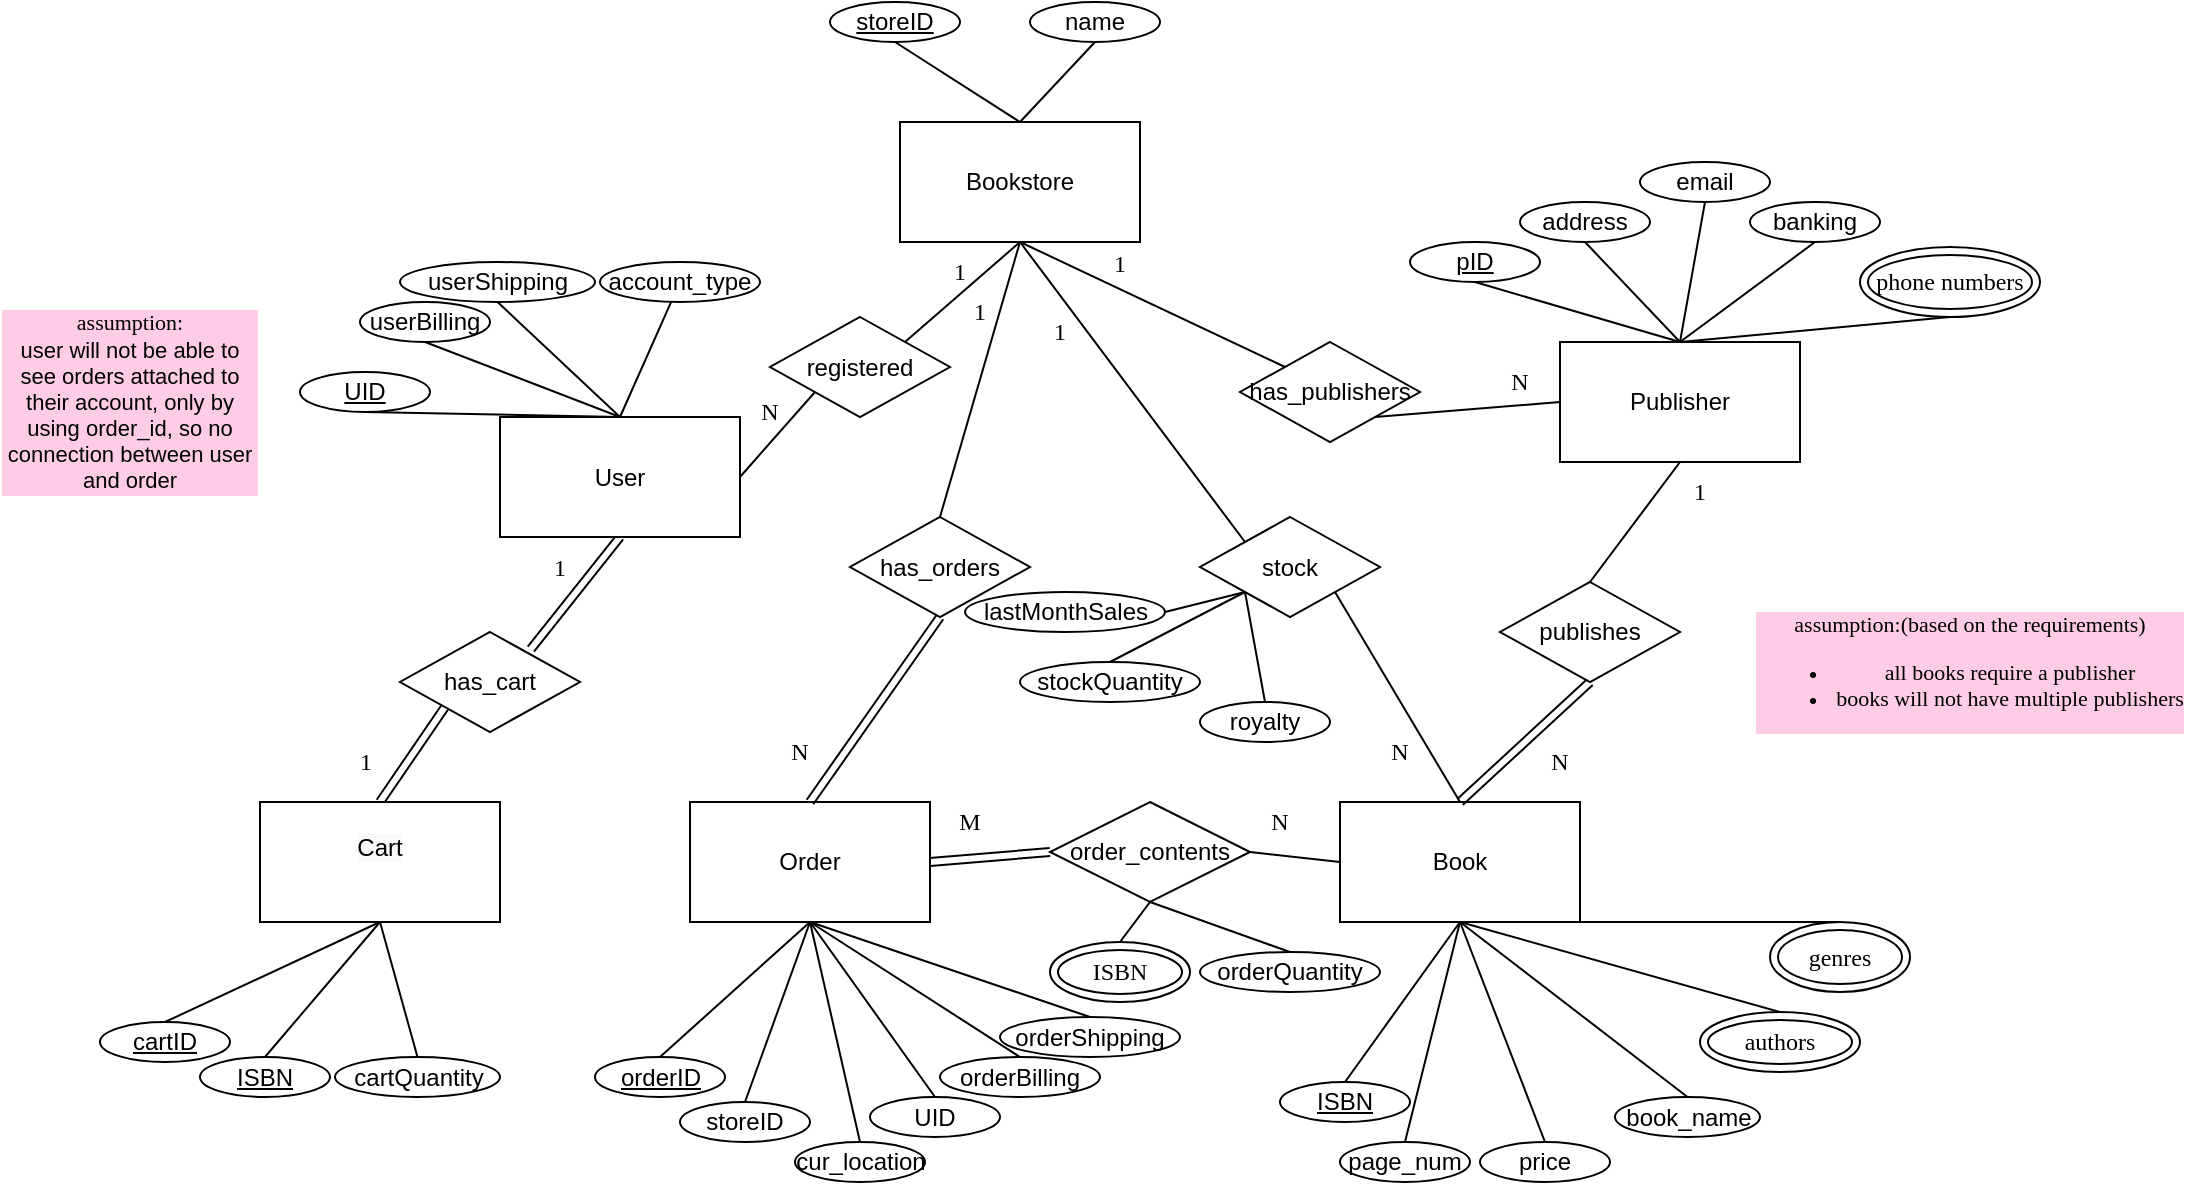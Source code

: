 <mxfile version="20.3.0" type="device" pages="2"><diagram id="mF5VQ_L3o-kkThtTh3vN" name="ER-DIAGRAM"><mxGraphModel dx="1967" dy="1870" grid="1" gridSize="10" guides="1" tooltips="1" connect="1" arrows="1" fold="1" page="1" pageScale="1" pageWidth="850" pageHeight="1100" math="0" shadow="0"><root><mxCell id="0"/><mxCell id="1" parent="0"/><mxCell id="2-6d93z13TaBB59QtYkf-12" style="edgeStyle=none;rounded=0;orthogonalLoop=1;jettySize=auto;html=1;exitX=0.5;exitY=1;exitDx=0;exitDy=0;entryX=0.727;entryY=0.171;entryDx=0;entryDy=0;endArrow=none;endFill=0;shape=link;entryPerimeter=0;" parent="1" source="AnREqKpl0gNLkNZUyIBx-1" target="2-6d93z13TaBB59QtYkf-10" edge="1"><mxGeometry relative="1" as="geometry"/></mxCell><mxCell id="AnREqKpl0gNLkNZUyIBx-1" value="User" style="rounded=0;whiteSpace=wrap;html=1;" parent="1" vertex="1"><mxGeometry x="160" y="187.5" width="120" height="60" as="geometry"/></mxCell><mxCell id="2-6d93z13TaBB59QtYkf-7" style="edgeStyle=none;rounded=0;orthogonalLoop=1;jettySize=auto;html=1;exitX=0.5;exitY=1;exitDx=0;exitDy=0;entryX=1;entryY=0;entryDx=0;entryDy=0;endArrow=none;endFill=0;" parent="1" source="AnREqKpl0gNLkNZUyIBx-3" target="1Za5ULf2w8S3InFaIw8b-3" edge="1"><mxGeometry relative="1" as="geometry"/></mxCell><mxCell id="2-6d93z13TaBB59QtYkf-18" style="edgeStyle=none;rounded=0;orthogonalLoop=1;jettySize=auto;html=1;exitX=0.5;exitY=1;exitDx=0;exitDy=0;entryX=0;entryY=0;entryDx=0;entryDy=0;endArrow=none;endFill=0;" parent="1" source="AnREqKpl0gNLkNZUyIBx-3" target="2-6d93z13TaBB59QtYkf-17" edge="1"><mxGeometry relative="1" as="geometry"/></mxCell><mxCell id="ZucuZae5C0fyT5KfUb-C-3" style="edgeStyle=none;shape=connector;rounded=0;orthogonalLoop=1;jettySize=auto;html=1;exitX=0.5;exitY=0;exitDx=0;exitDy=0;entryX=0.5;entryY=1;entryDx=0;entryDy=0;labelBackgroundColor=default;strokeColor=default;fontFamily=Times New Roman;fontSize=12;fontColor=default;endArrow=none;endFill=0;elbow=vertical;" parent="1" source="AnREqKpl0gNLkNZUyIBx-3" target="ZucuZae5C0fyT5KfUb-C-1" edge="1"><mxGeometry relative="1" as="geometry"/></mxCell><mxCell id="ZucuZae5C0fyT5KfUb-C-4" style="edgeStyle=none;shape=connector;rounded=0;orthogonalLoop=1;jettySize=auto;html=1;exitX=0.5;exitY=0;exitDx=0;exitDy=0;entryX=0.5;entryY=1;entryDx=0;entryDy=0;labelBackgroundColor=default;strokeColor=default;fontFamily=Times New Roman;fontSize=12;fontColor=default;endArrow=none;endFill=0;elbow=vertical;" parent="1" source="AnREqKpl0gNLkNZUyIBx-3" target="ZucuZae5C0fyT5KfUb-C-2" edge="1"><mxGeometry relative="1" as="geometry"/></mxCell><mxCell id="AnREqKpl0gNLkNZUyIBx-3" value="Bookstore" style="rounded=0;whiteSpace=wrap;html=1;" parent="1" vertex="1"><mxGeometry x="360" y="40" width="120" height="60" as="geometry"/></mxCell><mxCell id="2-6d93z13TaBB59QtYkf-29" style="edgeStyle=none;rounded=0;orthogonalLoop=1;jettySize=auto;html=1;exitX=1;exitY=0.5;exitDx=0;exitDy=0;entryX=0;entryY=0.5;entryDx=0;entryDy=0;endArrow=none;endFill=0;shape=link;" parent="1" source="1Za5ULf2w8S3InFaIw8b-1" target="2-6d93z13TaBB59QtYkf-24" edge="1"><mxGeometry relative="1" as="geometry"/></mxCell><mxCell id="4qEMpNOH7hXa04-OWwUe-7" style="edgeStyle=none;rounded=0;orthogonalLoop=1;jettySize=auto;html=1;exitX=0.5;exitY=1;exitDx=0;exitDy=0;entryX=0.5;entryY=0;entryDx=0;entryDy=0;endArrow=none;endFill=0;" parent="1" source="1Za5ULf2w8S3InFaIw8b-1" target="4qEMpNOH7hXa04-OWwUe-6" edge="1"><mxGeometry relative="1" as="geometry"/></mxCell><mxCell id="ltt20Urc_m4gl2Ml44KS-2" style="edgeStyle=none;shape=connector;rounded=0;orthogonalLoop=1;jettySize=auto;html=1;exitX=0.5;exitY=1;exitDx=0;exitDy=0;entryX=0.5;entryY=0;entryDx=0;entryDy=0;labelBackgroundColor=default;strokeColor=default;fontFamily=Times New Roman;fontSize=12;fontColor=default;endArrow=none;endFill=0;elbow=vertical;" parent="1" source="2-6d93z13TaBB59QtYkf-24" target="ltt20Urc_m4gl2Ml44KS-1" edge="1"><mxGeometry relative="1" as="geometry"/></mxCell><mxCell id="1Za5ULf2w8S3InFaIw8b-1" value="Order" style="rounded=0;whiteSpace=wrap;html=1;" parent="1" vertex="1"><mxGeometry x="255" y="380" width="120" height="60" as="geometry"/></mxCell><mxCell id="fDFvOH8G8J9-9hR-VoA4-1" style="edgeStyle=none;shape=connector;rounded=0;orthogonalLoop=1;jettySize=auto;html=1;exitX=0.5;exitY=1;exitDx=0;exitDy=0;entryX=0.5;entryY=0;entryDx=0;entryDy=0;labelBackgroundColor=default;strokeColor=default;fontFamily=Times New Roman;fontSize=12;fontColor=default;endArrow=none;endFill=0;elbow=vertical;" parent="1" source="1Za5ULf2w8S3InFaIw8b-2" target="cxsNA6OQndTaqepHjb1S-1" edge="1"><mxGeometry relative="1" as="geometry"/></mxCell><mxCell id="dD9npVbayEDceApeGLAa-2" style="edgeStyle=none;shape=connector;rounded=0;orthogonalLoop=1;jettySize=auto;html=1;exitX=0.5;exitY=0;exitDx=0;exitDy=0;entryX=0.5;entryY=1;entryDx=0;entryDy=0;labelBackgroundColor=default;strokeColor=default;fontFamily=Times New Roman;fontSize=12;fontColor=default;endArrow=none;endFill=0;elbow=vertical;" parent="1" source="1Za5ULf2w8S3InFaIw8b-2" target="dD9npVbayEDceApeGLAa-1" edge="1"><mxGeometry relative="1" as="geometry"/></mxCell><mxCell id="5G7p1Myc4dpE1CJ-r6FT-2" style="edgeStyle=none;shape=connector;rounded=0;orthogonalLoop=1;jettySize=auto;html=1;exitX=0.5;exitY=0;exitDx=0;exitDy=0;entryX=0.5;entryY=1;entryDx=0;entryDy=0;labelBackgroundColor=default;strokeColor=default;fontFamily=Times New Roman;fontSize=12;fontColor=default;endArrow=none;endFill=0;elbow=vertical;" parent="1" source="1Za5ULf2w8S3InFaIw8b-2" target="ILAu-c3W74bdECr8KVe7-4" edge="1"><mxGeometry relative="1" as="geometry"/></mxCell><mxCell id="5G7p1Myc4dpE1CJ-r6FT-3" style="edgeStyle=none;shape=connector;rounded=0;orthogonalLoop=1;jettySize=auto;html=1;exitX=0.5;exitY=0;exitDx=0;exitDy=0;entryX=0.5;entryY=1;entryDx=0;entryDy=0;labelBackgroundColor=default;strokeColor=default;fontFamily=Times New Roman;fontSize=12;fontColor=default;endArrow=none;endFill=0;elbow=vertical;" parent="1" source="1Za5ULf2w8S3InFaIw8b-2" target="ILAu-c3W74bdECr8KVe7-2" edge="1"><mxGeometry relative="1" as="geometry"/></mxCell><mxCell id="5G7p1Myc4dpE1CJ-r6FT-4" style="edgeStyle=none;shape=connector;rounded=0;orthogonalLoop=1;jettySize=auto;html=1;exitX=0.5;exitY=0;exitDx=0;exitDy=0;entryX=0.5;entryY=1;entryDx=0;entryDy=0;labelBackgroundColor=default;strokeColor=default;fontFamily=Times New Roman;fontSize=12;fontColor=default;endArrow=none;endFill=0;elbow=vertical;" parent="1" source="1Za5ULf2w8S3InFaIw8b-2" target="ILAu-c3W74bdECr8KVe7-3" edge="1"><mxGeometry relative="1" as="geometry"/></mxCell><mxCell id="5G7p1Myc4dpE1CJ-r6FT-5" style="edgeStyle=none;shape=connector;rounded=0;orthogonalLoop=1;jettySize=auto;html=1;exitX=0.5;exitY=0;exitDx=0;exitDy=0;entryX=0.5;entryY=1;entryDx=0;entryDy=0;labelBackgroundColor=default;strokeColor=default;fontFamily=Times New Roman;fontSize=12;fontColor=default;endArrow=none;endFill=0;elbow=vertical;" parent="1" source="1Za5ULf2w8S3InFaIw8b-2" target="ILAu-c3W74bdECr8KVe7-1" edge="1"><mxGeometry relative="1" as="geometry"/></mxCell><mxCell id="1Za5ULf2w8S3InFaIw8b-2" value="Publisher" style="rounded=0;whiteSpace=wrap;html=1;" parent="1" vertex="1"><mxGeometry x="690" y="150" width="120" height="60" as="geometry"/></mxCell><mxCell id="2-6d93z13TaBB59QtYkf-8" style="edgeStyle=none;rounded=0;orthogonalLoop=1;jettySize=auto;html=1;exitX=0;exitY=1;exitDx=0;exitDy=0;entryX=1;entryY=0.5;entryDx=0;entryDy=0;endArrow=none;endFill=0;" parent="1" source="1Za5ULf2w8S3InFaIw8b-3" target="AnREqKpl0gNLkNZUyIBx-1" edge="1"><mxGeometry relative="1" as="geometry"/></mxCell><mxCell id="1Za5ULf2w8S3InFaIw8b-3" value="registered" style="rhombus;whiteSpace=wrap;html=1;" parent="1" vertex="1"><mxGeometry x="295" y="137.5" width="90" height="50" as="geometry"/></mxCell><mxCell id="2-6d93z13TaBB59QtYkf-2" style="rounded=0;orthogonalLoop=1;jettySize=auto;html=1;exitX=0.5;exitY=1;exitDx=0;exitDy=0;entryX=0.5;entryY=0;entryDx=0;entryDy=0;endArrow=none;endFill=0;shape=link;" parent="1" source="1Za5ULf2w8S3InFaIw8b-4" target="1Za5ULf2w8S3InFaIw8b-1" edge="1"><mxGeometry relative="1" as="geometry"/></mxCell><mxCell id="1Za5ULf2w8S3InFaIw8b-4" value="has_orders" style="rhombus;whiteSpace=wrap;html=1;" parent="1" vertex="1"><mxGeometry x="335" y="237.5" width="90" height="50" as="geometry"/></mxCell><mxCell id="2-6d93z13TaBB59QtYkf-4" style="edgeStyle=none;rounded=0;orthogonalLoop=1;jettySize=auto;html=1;exitX=0;exitY=0.5;exitDx=0;exitDy=0;entryX=1;entryY=0.5;entryDx=0;entryDy=0;endArrow=none;endFill=0;" parent="1" edge="1"><mxGeometry relative="1" as="geometry"><mxPoint x="200" y="70" as="targetPoint"/></mxGeometry></mxCell><mxCell id="2-6d93z13TaBB59QtYkf-1" value="" style="endArrow=none;html=1;rounded=0;entryX=0.5;entryY=1;entryDx=0;entryDy=0;exitX=0.5;exitY=0;exitDx=0;exitDy=0;" parent="1" source="1Za5ULf2w8S3InFaIw8b-4" target="AnREqKpl0gNLkNZUyIBx-3" edge="1"><mxGeometry width="50" height="50" relative="1" as="geometry"><mxPoint x="490" y="190" as="sourcePoint"/><mxPoint x="540" y="140" as="targetPoint"/></mxGeometry></mxCell><mxCell id="2-6d93z13TaBB59QtYkf-13" style="edgeStyle=none;rounded=0;orthogonalLoop=1;jettySize=auto;html=1;exitX=0;exitY=1;exitDx=0;exitDy=0;entryX=0.5;entryY=0;entryDx=0;entryDy=0;endArrow=none;endFill=0;shape=link;" parent="1" source="2-6d93z13TaBB59QtYkf-10" target="ZvDwKnpdP5Plb_zOk6yO-7" edge="1"><mxGeometry relative="1" as="geometry"><mxPoint x="100" y="365" as="targetPoint"/></mxGeometry></mxCell><mxCell id="2-6d93z13TaBB59QtYkf-10" value="has_cart" style="rhombus;whiteSpace=wrap;html=1;" parent="1" vertex="1"><mxGeometry x="110" y="295" width="90" height="50" as="geometry"/></mxCell><mxCell id="2-6d93z13TaBB59QtYkf-19" style="edgeStyle=none;rounded=0;orthogonalLoop=1;jettySize=auto;html=1;exitX=1;exitY=1;exitDx=0;exitDy=0;entryX=0;entryY=0.5;entryDx=0;entryDy=0;endArrow=none;endFill=0;" parent="1" source="2-6d93z13TaBB59QtYkf-17" target="1Za5ULf2w8S3InFaIw8b-2" edge="1"><mxGeometry relative="1" as="geometry"/></mxCell><mxCell id="2-6d93z13TaBB59QtYkf-17" value="has_publishers" style="rhombus;whiteSpace=wrap;html=1;" parent="1" vertex="1"><mxGeometry x="530" y="150" width="90" height="50" as="geometry"/></mxCell><mxCell id="4qEMpNOH7hXa04-OWwUe-5" style="edgeStyle=none;rounded=0;orthogonalLoop=1;jettySize=auto;html=1;exitX=0.5;exitY=1;exitDx=0;exitDy=0;entryX=0.5;entryY=0;entryDx=0;entryDy=0;endArrow=none;endFill=0;" parent="1" source="2-6d93z13TaBB59QtYkf-20" target="oGpS-prkdlEfYzvREBFJ-2" edge="1"><mxGeometry relative="1" as="geometry"><mxPoint x="632.5" y="480" as="targetPoint"/></mxGeometry></mxCell><mxCell id="fRkwFL4VMnkxHnPaiMb4-2" style="rounded=0;orthogonalLoop=1;jettySize=auto;html=1;exitX=0.5;exitY=1;exitDx=0;exitDy=0;entryX=0.5;entryY=0;entryDx=0;entryDy=0;labelBackgroundColor=default;strokeColor=default;fontFamily=Times New Roman;fontSize=12;fontColor=default;endArrow=none;elbow=vertical;endFill=0;" parent="1" source="2-6d93z13TaBB59QtYkf-20" target="fRkwFL4VMnkxHnPaiMb4-1" edge="1"><mxGeometry relative="1" as="geometry"/></mxCell><mxCell id="n0Dn8tRVG_AIDcWhYN0b-2" style="rounded=0;orthogonalLoop=1;jettySize=auto;html=1;exitX=0.5;exitY=1;exitDx=0;exitDy=0;entryX=0.5;entryY=0;entryDx=0;entryDy=0;endArrow=none;endFill=0;" edge="1" parent="1" source="2-6d93z13TaBB59QtYkf-20" target="n0Dn8tRVG_AIDcWhYN0b-1"><mxGeometry relative="1" as="geometry"/></mxCell><mxCell id="2-6d93z13TaBB59QtYkf-20" value="Book" style="rounded=0;whiteSpace=wrap;html=1;" parent="1" vertex="1"><mxGeometry x="580" y="380" width="120" height="60" as="geometry"/></mxCell><mxCell id="2-6d93z13TaBB59QtYkf-22" style="edgeStyle=none;rounded=0;orthogonalLoop=1;jettySize=auto;html=1;exitX=0;exitY=0;exitDx=0;exitDy=0;entryX=0.5;entryY=1;entryDx=0;entryDy=0;endArrow=none;endFill=0;" parent="1" source="2-6d93z13TaBB59QtYkf-21" target="AnREqKpl0gNLkNZUyIBx-3" edge="1"><mxGeometry relative="1" as="geometry"/></mxCell><mxCell id="2-6d93z13TaBB59QtYkf-23" style="edgeStyle=none;rounded=0;orthogonalLoop=1;jettySize=auto;html=1;exitX=1;exitY=1;exitDx=0;exitDy=0;entryX=0.5;entryY=0;entryDx=0;entryDy=0;endArrow=none;endFill=0;" parent="1" source="2-6d93z13TaBB59QtYkf-21" target="2-6d93z13TaBB59QtYkf-20" edge="1"><mxGeometry relative="1" as="geometry"/></mxCell><mxCell id="p16xP8q7909iKteVN1Cz-4" style="edgeStyle=none;rounded=0;orthogonalLoop=1;jettySize=auto;html=1;exitX=0;exitY=1;exitDx=0;exitDy=0;endArrow=none;endFill=0;entryX=0.5;entryY=0;entryDx=0;entryDy=0;" parent="1" source="2-6d93z13TaBB59QtYkf-21" target="p16xP8q7909iKteVN1Cz-5" edge="1"><mxGeometry relative="1" as="geometry"><mxPoint x="510" y="320" as="targetPoint"/></mxGeometry></mxCell><mxCell id="q-f4olMVdcQTCvRBQ0-4-2" style="edgeStyle=none;shape=connector;rounded=0;orthogonalLoop=1;jettySize=auto;html=1;exitX=0;exitY=1;exitDx=0;exitDy=0;entryX=1;entryY=0.5;entryDx=0;entryDy=0;labelBackgroundColor=default;strokeColor=default;fontFamily=Times New Roman;fontSize=12;fontColor=default;endArrow=none;endFill=0;elbow=vertical;" parent="1" source="2-6d93z13TaBB59QtYkf-21" target="q-f4olMVdcQTCvRBQ0-4-1" edge="1"><mxGeometry relative="1" as="geometry"/></mxCell><mxCell id="2-6d93z13TaBB59QtYkf-21" value="stock" style="rhombus;whiteSpace=wrap;html=1;" parent="1" vertex="1"><mxGeometry x="510" y="237.5" width="90" height="50" as="geometry"/></mxCell><mxCell id="2-6d93z13TaBB59QtYkf-30" style="edgeStyle=none;rounded=0;orthogonalLoop=1;jettySize=auto;html=1;exitX=1;exitY=0.5;exitDx=0;exitDy=0;entryX=0;entryY=0.5;entryDx=0;entryDy=0;endArrow=none;endFill=0;" parent="1" source="2-6d93z13TaBB59QtYkf-24" target="2-6d93z13TaBB59QtYkf-20" edge="1"><mxGeometry relative="1" as="geometry"/></mxCell><mxCell id="2-6d93z13TaBB59QtYkf-24" value="order_contents" style="rhombus;whiteSpace=wrap;html=1;" parent="1" vertex="1"><mxGeometry x="435" y="380" width="100" height="50" as="geometry"/></mxCell><mxCell id="p16xP8q7909iKteVN1Cz-5" value="stockQuantity" style="ellipse;whiteSpace=wrap;html=1;" parent="1" vertex="1"><mxGeometry x="420" y="310" width="90" height="20" as="geometry"/></mxCell><mxCell id="p16xP8q7909iKteVN1Cz-7" style="edgeStyle=none;rounded=0;orthogonalLoop=1;jettySize=auto;html=1;exitX=0.5;exitY=0;exitDx=0;exitDy=0;entryX=0;entryY=1;entryDx=0;entryDy=0;endArrow=none;endFill=0;" parent="1" source="p16xP8q7909iKteVN1Cz-6" target="2-6d93z13TaBB59QtYkf-21" edge="1"><mxGeometry relative="1" as="geometry"/></mxCell><mxCell id="p16xP8q7909iKteVN1Cz-6" value="royalty" style="ellipse;whiteSpace=wrap;html=1;" parent="1" vertex="1"><mxGeometry x="510" y="330" width="65" height="20" as="geometry"/></mxCell><mxCell id="4qEMpNOH7hXa04-OWwUe-6" value="&lt;u&gt;orderID&lt;/u&gt;" style="ellipse;whiteSpace=wrap;html=1;" parent="1" vertex="1"><mxGeometry x="207.5" y="507.5" width="65" height="20" as="geometry"/></mxCell><mxCell id="XDOhWbtnoqJqiYEVVSXD-1" style="edgeStyle=none;shape=connector;rounded=0;orthogonalLoop=1;jettySize=auto;html=1;exitX=0.5;exitY=0;exitDx=0;exitDy=0;entryX=0.5;entryY=1;entryDx=0;entryDy=0;labelBackgroundColor=default;strokeColor=default;fontFamily=Times New Roman;fontSize=12;fontColor=default;endArrow=none;endFill=0;elbow=vertical;" parent="1" source="4qEMpNOH7hXa04-OWwUe-8" target="1Za5ULf2w8S3InFaIw8b-1" edge="1"><mxGeometry relative="1" as="geometry"/></mxCell><mxCell id="4qEMpNOH7hXa04-OWwUe-8" value="storeID" style="ellipse;whiteSpace=wrap;html=1;" parent="1" vertex="1"><mxGeometry x="250" y="530" width="65" height="20" as="geometry"/></mxCell><mxCell id="XDOhWbtnoqJqiYEVVSXD-2" style="edgeStyle=none;shape=connector;rounded=0;orthogonalLoop=1;jettySize=auto;html=1;exitX=0.5;exitY=0;exitDx=0;exitDy=0;labelBackgroundColor=default;strokeColor=default;fontFamily=Times New Roman;fontSize=12;fontColor=default;endArrow=none;endFill=0;elbow=vertical;entryX=0.5;entryY=1;entryDx=0;entryDy=0;" parent="1" source="4qEMpNOH7hXa04-OWwUe-9" target="1Za5ULf2w8S3InFaIw8b-1" edge="1"><mxGeometry relative="1" as="geometry"><mxPoint x="330" y="480" as="targetPoint"/></mxGeometry></mxCell><mxCell id="4qEMpNOH7hXa04-OWwUe-9" value="cur_location" style="ellipse;whiteSpace=wrap;html=1;" parent="1" vertex="1"><mxGeometry x="307.5" y="550" width="65" height="20" as="geometry"/></mxCell><mxCell id="oGpS-prkdlEfYzvREBFJ-2" value="authors" style="ellipse;shape=doubleEllipse;whiteSpace=wrap;html=1;fontFamily=Times New Roman;fontSize=12;fontColor=default;" parent="1" vertex="1"><mxGeometry x="760" y="485" width="80" height="30" as="geometry"/></mxCell><mxCell id="fRkwFL4VMnkxHnPaiMb4-1" value="genres" style="ellipse;shape=doubleEllipse;whiteSpace=wrap;html=1;fontFamily=Times New Roman;fontSize=12;fontColor=default;" parent="1" vertex="1"><mxGeometry x="795" y="440" width="70" height="35" as="geometry"/></mxCell><mxCell id="fDFvOH8G8J9-9hR-VoA4-2" style="edgeStyle=none;shape=link;rounded=0;orthogonalLoop=1;jettySize=auto;html=1;exitX=0.5;exitY=1;exitDx=0;exitDy=0;entryX=0.5;entryY=0;entryDx=0;entryDy=0;labelBackgroundColor=default;strokeColor=default;fontFamily=Times New Roman;fontSize=12;fontColor=default;endArrow=none;endFill=0;elbow=vertical;" parent="1" source="cxsNA6OQndTaqepHjb1S-1" target="2-6d93z13TaBB59QtYkf-20" edge="1"><mxGeometry relative="1" as="geometry"/></mxCell><mxCell id="cxsNA6OQndTaqepHjb1S-1" value="publishes" style="rhombus;whiteSpace=wrap;html=1;" parent="1" vertex="1"><mxGeometry x="660" y="270" width="90" height="50" as="geometry"/></mxCell><mxCell id="ltt20Urc_m4gl2Ml44KS-1" value="ISBN" style="ellipse;shape=doubleEllipse;whiteSpace=wrap;html=1;fontFamily=Times New Roman;fontSize=12;fontColor=default;" parent="1" vertex="1"><mxGeometry x="435" y="450" width="70" height="30" as="geometry"/></mxCell><mxCell id="V0pnLTEOxKPNdsv7fzi2-1" value="&lt;font face=&quot;Times New Roman&quot;&gt;assumption:&lt;br&gt;&lt;/font&gt;user will not be able to see orders attached to their account, only by using order_id, so no connection between user and order" style="text;html=1;strokeColor=none;fillColor=none;align=center;verticalAlign=middle;whiteSpace=wrap;rounded=0;labelBackgroundColor=#FFCCE6;fontSize=11;" parent="1" vertex="1"><mxGeometry x="-90" y="165" width="130" height="30" as="geometry"/></mxCell><mxCell id="dD9npVbayEDceApeGLAa-1" value="phone numbers" style="ellipse;shape=doubleEllipse;whiteSpace=wrap;html=1;fontFamily=Times New Roman;fontSize=12;fontColor=default;" parent="1" vertex="1"><mxGeometry x="840" y="102.5" width="90" height="35" as="geometry"/></mxCell><mxCell id="jsQQeX-aA_EHeJRI9GXf-4" style="edgeStyle=none;shape=connector;rounded=0;orthogonalLoop=1;jettySize=auto;html=1;exitX=0.5;exitY=0;exitDx=0;exitDy=0;entryX=0.5;entryY=1;entryDx=0;entryDy=0;labelBackgroundColor=default;strokeColor=default;fontFamily=Times New Roman;fontSize=12;fontColor=default;endArrow=none;endFill=0;elbow=vertical;" parent="1" source="oppqRQxpbcLV_1ogIxwa-1" target="ZvDwKnpdP5Plb_zOk6yO-7" edge="1"><mxGeometry relative="1" as="geometry"><mxPoint x="100" y="445" as="targetPoint"/></mxGeometry></mxCell><mxCell id="oppqRQxpbcLV_1ogIxwa-1" value="&lt;u&gt;cartID&lt;/u&gt;" style="ellipse;whiteSpace=wrap;html=1;" parent="1" vertex="1"><mxGeometry x="-40" y="490" width="65" height="20" as="geometry"/></mxCell><mxCell id="jsQQeX-aA_EHeJRI9GXf-5" style="edgeStyle=none;shape=connector;rounded=0;orthogonalLoop=1;jettySize=auto;html=1;exitX=0.5;exitY=0;exitDx=0;exitDy=0;entryX=0.5;entryY=1;entryDx=0;entryDy=0;labelBackgroundColor=default;strokeColor=default;fontFamily=Times New Roman;fontSize=12;fontColor=default;endArrow=none;endFill=0;elbow=vertical;" parent="1" source="oppqRQxpbcLV_1ogIxwa-2" target="ZvDwKnpdP5Plb_zOk6yO-7" edge="1"><mxGeometry relative="1" as="geometry"><mxPoint x="100" y="445" as="targetPoint"/></mxGeometry></mxCell><mxCell id="oppqRQxpbcLV_1ogIxwa-2" value="&lt;u&gt;ISBN&lt;/u&gt;" style="ellipse;whiteSpace=wrap;html=1;" parent="1" vertex="1"><mxGeometry x="10" y="507.5" width="65" height="20" as="geometry"/></mxCell><mxCell id="jsQQeX-aA_EHeJRI9GXf-6" style="edgeStyle=none;shape=connector;rounded=0;orthogonalLoop=1;jettySize=auto;html=1;exitX=0.5;exitY=0;exitDx=0;exitDy=0;labelBackgroundColor=default;strokeColor=default;fontFamily=Times New Roman;fontSize=12;fontColor=default;endArrow=none;endFill=0;elbow=vertical;entryX=0.5;entryY=1;entryDx=0;entryDy=0;" parent="1" source="oppqRQxpbcLV_1ogIxwa-3" target="ZvDwKnpdP5Plb_zOk6yO-7" edge="1"><mxGeometry relative="1" as="geometry"><mxPoint x="100" y="445" as="targetPoint"/></mxGeometry></mxCell><mxCell id="oppqRQxpbcLV_1ogIxwa-3" value="cartQuantity" style="ellipse;whiteSpace=wrap;html=1;" parent="1" vertex="1"><mxGeometry x="77.5" y="507.5" width="82.5" height="20" as="geometry"/></mxCell><mxCell id="VrIjeBX88zdJ9koXCT3--3" style="edgeStyle=none;shape=connector;rounded=0;orthogonalLoop=1;jettySize=auto;html=1;exitX=0.5;exitY=1;exitDx=0;exitDy=0;entryX=0.5;entryY=0;entryDx=0;entryDy=0;labelBackgroundColor=default;strokeColor=default;fontFamily=Times New Roman;fontSize=12;fontColor=default;endArrow=none;endFill=0;elbow=vertical;" parent="1" source="jsU9HUm6MTzk17A-bEyh-1" target="AnREqKpl0gNLkNZUyIBx-1" edge="1"><mxGeometry relative="1" as="geometry"/></mxCell><mxCell id="jsU9HUm6MTzk17A-bEyh-1" value="userBilling" style="ellipse;whiteSpace=wrap;html=1;" parent="1" vertex="1"><mxGeometry x="90" y="130" width="65" height="20" as="geometry"/></mxCell><mxCell id="VrIjeBX88zdJ9koXCT3--2" style="edgeStyle=none;shape=connector;rounded=0;orthogonalLoop=1;jettySize=auto;html=1;exitX=0.5;exitY=1;exitDx=0;exitDy=0;entryX=0.5;entryY=0;entryDx=0;entryDy=0;labelBackgroundColor=default;strokeColor=default;fontFamily=Times New Roman;fontSize=12;fontColor=default;endArrow=none;endFill=0;elbow=vertical;" parent="1" source="jsU9HUm6MTzk17A-bEyh-2" target="AnREqKpl0gNLkNZUyIBx-1" edge="1"><mxGeometry relative="1" as="geometry"/></mxCell><mxCell id="jsU9HUm6MTzk17A-bEyh-2" value="userShipping" style="ellipse;whiteSpace=wrap;html=1;" parent="1" vertex="1"><mxGeometry x="110" y="110" width="97.5" height="20" as="geometry"/></mxCell><mxCell id="VrIjeBX88zdJ9koXCT3--1" value="" style="edgeStyle=none;shape=connector;rounded=0;orthogonalLoop=1;jettySize=auto;html=1;labelBackgroundColor=default;strokeColor=default;fontFamily=Times New Roman;fontSize=12;fontColor=default;endArrow=none;endFill=0;elbow=vertical;entryX=0.5;entryY=0;entryDx=0;entryDy=0;" parent="1" source="jsU9HUm6MTzk17A-bEyh-3" target="AnREqKpl0gNLkNZUyIBx-1" edge="1"><mxGeometry relative="1" as="geometry"><mxPoint x="140" y="220" as="targetPoint"/></mxGeometry></mxCell><mxCell id="jsU9HUm6MTzk17A-bEyh-3" value="account_type" style="ellipse;whiteSpace=wrap;html=1;" parent="1" vertex="1"><mxGeometry x="210" y="110" width="80" height="20" as="geometry"/></mxCell><mxCell id="VrIjeBX88zdJ9koXCT3--4" style="edgeStyle=none;shape=connector;rounded=0;orthogonalLoop=1;jettySize=auto;html=1;exitX=0.5;exitY=1;exitDx=0;exitDy=0;labelBackgroundColor=default;strokeColor=default;fontFamily=Times New Roman;fontSize=12;fontColor=default;endArrow=none;endFill=0;elbow=vertical;entryX=0.5;entryY=0;entryDx=0;entryDy=0;" parent="1" source="jsU9HUm6MTzk17A-bEyh-4" target="AnREqKpl0gNLkNZUyIBx-1" edge="1"><mxGeometry relative="1" as="geometry"><mxPoint x="230" y="200" as="targetPoint"/></mxGeometry></mxCell><mxCell id="jsU9HUm6MTzk17A-bEyh-4" value="&lt;u&gt;UID&lt;/u&gt;" style="ellipse;whiteSpace=wrap;html=1;" parent="1" vertex="1"><mxGeometry x="60" y="165" width="65" height="20" as="geometry"/></mxCell><mxCell id="ZucuZae5C0fyT5KfUb-C-1" value="&lt;u&gt;storeID&lt;/u&gt;" style="ellipse;whiteSpace=wrap;html=1;" parent="1" vertex="1"><mxGeometry x="325" y="-20" width="65" height="20" as="geometry"/></mxCell><mxCell id="ZucuZae5C0fyT5KfUb-C-2" value="name" style="ellipse;whiteSpace=wrap;html=1;" parent="1" vertex="1"><mxGeometry x="425" y="-20" width="65" height="20" as="geometry"/></mxCell><mxCell id="q-f4olMVdcQTCvRBQ0-4-1" value="lastMonthSales" style="ellipse;whiteSpace=wrap;html=1;" parent="1" vertex="1"><mxGeometry x="392.5" y="275" width="100" height="20" as="geometry"/></mxCell><mxCell id="3hJlgYK-5zJWmbV6wE9G-3" style="edgeStyle=none;shape=connector;rounded=0;orthogonalLoop=1;jettySize=auto;html=1;exitX=0.5;exitY=0;exitDx=0;exitDy=0;entryX=0.5;entryY=1;entryDx=0;entryDy=0;labelBackgroundColor=default;strokeColor=default;fontFamily=Times New Roman;fontSize=12;fontColor=default;endArrow=none;endFill=0;elbow=vertical;" parent="1" source="3hJlgYK-5zJWmbV6wE9G-1" target="2-6d93z13TaBB59QtYkf-20" edge="1"><mxGeometry relative="1" as="geometry"/></mxCell><mxCell id="3hJlgYK-5zJWmbV6wE9G-1" value="&lt;u&gt;ISBN&lt;/u&gt;" style="ellipse;whiteSpace=wrap;html=1;" parent="1" vertex="1"><mxGeometry x="550" y="520" width="65" height="20" as="geometry"/></mxCell><mxCell id="UPiNroutDYf8H91JG1Gk-1" style="edgeStyle=none;shape=connector;rounded=0;orthogonalLoop=1;jettySize=auto;html=1;exitX=0.5;exitY=0;exitDx=0;exitDy=0;entryX=0.5;entryY=1;entryDx=0;entryDy=0;labelBackgroundColor=default;strokeColor=default;fontFamily=Times New Roman;fontSize=12;fontColor=default;endArrow=none;endFill=0;elbow=vertical;" parent="1" source="BJ2vAcsH69zVkJjt-Qkx-1" target="2-6d93z13TaBB59QtYkf-20" edge="1"><mxGeometry relative="1" as="geometry"/></mxCell><mxCell id="BJ2vAcsH69zVkJjt-Qkx-1" value="page_num" style="ellipse;whiteSpace=wrap;html=1;" parent="1" vertex="1"><mxGeometry x="580" y="550" width="65" height="20" as="geometry"/></mxCell><mxCell id="UPiNroutDYf8H91JG1Gk-2" style="edgeStyle=none;shape=connector;rounded=0;orthogonalLoop=1;jettySize=auto;html=1;exitX=0.5;exitY=0;exitDx=0;exitDy=0;entryX=0.5;entryY=1;entryDx=0;entryDy=0;labelBackgroundColor=default;strokeColor=default;fontFamily=Times New Roman;fontSize=12;fontColor=default;endArrow=none;endFill=0;elbow=vertical;" parent="1" source="BJ2vAcsH69zVkJjt-Qkx-2" target="2-6d93z13TaBB59QtYkf-20" edge="1"><mxGeometry relative="1" as="geometry"/></mxCell><mxCell id="BJ2vAcsH69zVkJjt-Qkx-2" value="price" style="ellipse;whiteSpace=wrap;html=1;" parent="1" vertex="1"><mxGeometry x="650" y="550" width="65" height="20" as="geometry"/></mxCell><mxCell id="XDOhWbtnoqJqiYEVVSXD-3" style="edgeStyle=none;shape=connector;rounded=0;orthogonalLoop=1;jettySize=auto;html=1;exitX=0.5;exitY=0;exitDx=0;exitDy=0;entryX=0.5;entryY=1;entryDx=0;entryDy=0;labelBackgroundColor=default;strokeColor=default;fontFamily=Times New Roman;fontSize=12;fontColor=default;endArrow=none;endFill=0;elbow=vertical;" parent="1" source="a97pLzjor9G1Uax7DGfM-1" target="1Za5ULf2w8S3InFaIw8b-1" edge="1"><mxGeometry relative="1" as="geometry"/></mxCell><mxCell id="a97pLzjor9G1Uax7DGfM-1" value="UID" style="ellipse;whiteSpace=wrap;html=1;" parent="1" vertex="1"><mxGeometry x="345" y="527.5" width="65" height="20" as="geometry"/></mxCell><mxCell id="XDOhWbtnoqJqiYEVVSXD-4" style="edgeStyle=none;shape=connector;rounded=0;orthogonalLoop=1;jettySize=auto;html=1;exitX=0.5;exitY=0;exitDx=0;exitDy=0;entryX=0.5;entryY=1;entryDx=0;entryDy=0;labelBackgroundColor=default;strokeColor=default;fontFamily=Times New Roman;fontSize=12;fontColor=default;endArrow=none;endFill=0;elbow=vertical;" parent="1" source="a97pLzjor9G1Uax7DGfM-2" target="1Za5ULf2w8S3InFaIw8b-1" edge="1"><mxGeometry relative="1" as="geometry"/></mxCell><mxCell id="a97pLzjor9G1Uax7DGfM-2" value="orderBilling" style="ellipse;whiteSpace=wrap;html=1;" parent="1" vertex="1"><mxGeometry x="380" y="507.5" width="80" height="20" as="geometry"/></mxCell><mxCell id="XDOhWbtnoqJqiYEVVSXD-5" style="edgeStyle=none;shape=connector;rounded=0;orthogonalLoop=1;jettySize=auto;html=1;exitX=0.5;exitY=0;exitDx=0;exitDy=0;entryX=0.5;entryY=1;entryDx=0;entryDy=0;labelBackgroundColor=default;strokeColor=default;fontFamily=Times New Roman;fontSize=12;fontColor=default;endArrow=none;endFill=0;elbow=vertical;" parent="1" source="a97pLzjor9G1Uax7DGfM-3" target="1Za5ULf2w8S3InFaIw8b-1" edge="1"><mxGeometry relative="1" as="geometry"/></mxCell><mxCell id="a97pLzjor9G1Uax7DGfM-3" value="orderShipping" style="ellipse;whiteSpace=wrap;html=1;" parent="1" vertex="1"><mxGeometry x="410" y="487.5" width="90" height="20" as="geometry"/></mxCell><mxCell id="2W4l0tqds1nTWNyNqhaC-2" style="edgeStyle=none;shape=connector;rounded=0;orthogonalLoop=1;jettySize=auto;html=1;exitX=0.5;exitY=0;exitDx=0;exitDy=0;entryX=0.5;entryY=1;entryDx=0;entryDy=0;labelBackgroundColor=default;strokeColor=default;fontFamily=Times New Roman;fontSize=12;fontColor=default;endArrow=none;endFill=0;elbow=vertical;" parent="1" source="2W4l0tqds1nTWNyNqhaC-1" target="2-6d93z13TaBB59QtYkf-24" edge="1"><mxGeometry relative="1" as="geometry"/></mxCell><mxCell id="2W4l0tqds1nTWNyNqhaC-1" value="orderQuantity" style="ellipse;whiteSpace=wrap;html=1;" parent="1" vertex="1"><mxGeometry x="510" y="455" width="90" height="20" as="geometry"/></mxCell><mxCell id="ILAu-c3W74bdECr8KVe7-1" value="&lt;u&gt;pID&lt;/u&gt;" style="ellipse;whiteSpace=wrap;html=1;" parent="1" vertex="1"><mxGeometry x="615" y="100" width="65" height="20" as="geometry"/></mxCell><mxCell id="ILAu-c3W74bdECr8KVe7-2" value="email" style="ellipse;whiteSpace=wrap;html=1;" parent="1" vertex="1"><mxGeometry x="730" y="60" width="65" height="20" as="geometry"/></mxCell><mxCell id="ILAu-c3W74bdECr8KVe7-3" value="address" style="ellipse;whiteSpace=wrap;html=1;" parent="1" vertex="1"><mxGeometry x="670" y="80" width="65" height="20" as="geometry"/></mxCell><mxCell id="ILAu-c3W74bdECr8KVe7-4" value="banking" style="ellipse;whiteSpace=wrap;html=1;" parent="1" vertex="1"><mxGeometry x="785" y="80" width="65" height="20" as="geometry"/></mxCell><mxCell id="ZvDwKnpdP5Plb_zOk6yO-1" value="N" style="text;html=1;strokeColor=none;fillColor=none;align=center;verticalAlign=middle;whiteSpace=wrap;rounded=0;fontFamily=Times New Roman;fontSize=12;fontColor=default;" parent="1" vertex="1"><mxGeometry x="265" y="170" width="60" height="30" as="geometry"/></mxCell><mxCell id="ZvDwKnpdP5Plb_zOk6yO-2" value="1" style="text;html=1;strokeColor=none;fillColor=none;align=center;verticalAlign=middle;whiteSpace=wrap;rounded=0;fontFamily=Times New Roman;fontSize=12;fontColor=default;" parent="1" vertex="1"><mxGeometry x="360" y="100" width="60" height="30" as="geometry"/></mxCell><mxCell id="ZvDwKnpdP5Plb_zOk6yO-4" value="1" style="text;html=1;strokeColor=none;fillColor=none;align=center;verticalAlign=middle;whiteSpace=wrap;rounded=0;fontFamily=Times New Roman;fontSize=12;fontColor=default;" parent="1" vertex="1"><mxGeometry x="62.5" y="345" width="60" height="30" as="geometry"/></mxCell><mxCell id="ZvDwKnpdP5Plb_zOk6yO-6" value="1" style="text;html=1;strokeColor=none;fillColor=none;align=center;verticalAlign=middle;whiteSpace=wrap;rounded=0;fontFamily=Times New Roman;fontSize=12;fontColor=default;" parent="1" vertex="1"><mxGeometry x="160" y="247.5" width="60" height="30" as="geometry"/></mxCell><mxCell id="ZvDwKnpdP5Plb_zOk6yO-7" value="&#10;&lt;span style=&quot;color: rgb(0, 0, 0); font-family: Helvetica; font-size: 12px; font-style: normal; font-variant-ligatures: normal; font-variant-caps: normal; font-weight: 400; letter-spacing: normal; orphans: 2; text-align: center; text-indent: 0px; text-transform: none; widows: 2; word-spacing: 0px; -webkit-text-stroke-width: 0px; background-color: rgb(248, 249, 250); text-decoration-thickness: initial; text-decoration-style: initial; text-decoration-color: initial; float: none; display: inline !important;&quot;&gt;Cart&lt;/span&gt;&#10;&#10;" style="rounded=0;whiteSpace=wrap;html=1;fontFamily=Times New Roman;fontSize=12;fontColor=default;" parent="1" vertex="1"><mxGeometry x="40" y="380" width="120" height="60" as="geometry"/></mxCell><mxCell id="jYtzyMXl8RwcS5iYNeiO-1" value="N" style="text;html=1;strokeColor=none;fillColor=none;align=center;verticalAlign=middle;whiteSpace=wrap;rounded=0;fontFamily=Times New Roman;fontSize=12;fontColor=default;" parent="1" vertex="1"><mxGeometry x="280" y="340" width="60" height="30" as="geometry"/></mxCell><mxCell id="jYtzyMXl8RwcS5iYNeiO-3" value="1" style="text;html=1;strokeColor=none;fillColor=none;align=center;verticalAlign=middle;whiteSpace=wrap;rounded=0;fontFamily=Times New Roman;fontSize=12;fontColor=default;" parent="1" vertex="1"><mxGeometry x="370" y="120" width="60" height="30" as="geometry"/></mxCell><mxCell id="jYtzyMXl8RwcS5iYNeiO-4" value="N" style="text;html=1;strokeColor=none;fillColor=none;align=center;verticalAlign=middle;whiteSpace=wrap;rounded=0;fontFamily=Times New Roman;fontSize=12;fontColor=default;" parent="1" vertex="1"><mxGeometry x="520" y="375" width="60" height="30" as="geometry"/></mxCell><mxCell id="jYtzyMXl8RwcS5iYNeiO-5" value="M" style="text;html=1;strokeColor=none;fillColor=none;align=center;verticalAlign=middle;whiteSpace=wrap;rounded=0;fontFamily=Times New Roman;fontSize=12;fontColor=default;" parent="1" vertex="1"><mxGeometry x="365" y="375" width="60" height="30" as="geometry"/></mxCell><mxCell id="jYtzyMXl8RwcS5iYNeiO-6" value="N" style="text;html=1;strokeColor=none;fillColor=none;align=center;verticalAlign=middle;whiteSpace=wrap;rounded=0;fontFamily=Times New Roman;fontSize=12;fontColor=default;" parent="1" vertex="1"><mxGeometry x="580" y="340" width="60" height="30" as="geometry"/></mxCell><mxCell id="jYtzyMXl8RwcS5iYNeiO-7" value="1" style="text;html=1;strokeColor=none;fillColor=none;align=center;verticalAlign=middle;whiteSpace=wrap;rounded=0;fontFamily=Times New Roman;fontSize=12;fontColor=default;" parent="1" vertex="1"><mxGeometry x="440" y="96" width="60" height="30" as="geometry"/></mxCell><mxCell id="jYtzyMXl8RwcS5iYNeiO-8" value="N" style="text;html=1;strokeColor=none;fillColor=none;align=center;verticalAlign=middle;whiteSpace=wrap;rounded=0;fontFamily=Times New Roman;fontSize=12;fontColor=default;" parent="1" vertex="1"><mxGeometry x="640" y="155" width="60" height="30" as="geometry"/></mxCell><mxCell id="jYtzyMXl8RwcS5iYNeiO-10" value="1" style="text;html=1;strokeColor=none;fillColor=none;align=center;verticalAlign=middle;whiteSpace=wrap;rounded=0;fontFamily=Times New Roman;fontSize=12;fontColor=default;" parent="1" vertex="1"><mxGeometry x="410" y="130" width="60" height="30" as="geometry"/></mxCell><mxCell id="jYtzyMXl8RwcS5iYNeiO-12" value="N" style="text;html=1;strokeColor=none;fillColor=none;align=center;verticalAlign=middle;whiteSpace=wrap;rounded=0;fontFamily=Times New Roman;fontSize=12;fontColor=default;" parent="1" vertex="1"><mxGeometry x="660" y="345" width="60" height="30" as="geometry"/></mxCell><mxCell id="jYtzyMXl8RwcS5iYNeiO-13" value="1" style="text;html=1;strokeColor=none;fillColor=none;align=center;verticalAlign=middle;whiteSpace=wrap;rounded=0;fontFamily=Times New Roman;fontSize=12;fontColor=default;" parent="1" vertex="1"><mxGeometry x="730" y="210" width="60" height="30" as="geometry"/></mxCell><mxCell id="jYtzyMXl8RwcS5iYNeiO-14" value="&lt;font face=&quot;Times New Roman&quot;&gt;assumption:(&lt;/font&gt;&lt;span style=&quot;font-family: &amp;quot;Times New Roman&amp;quot;;&quot;&gt;based on the requirements)&lt;/span&gt;&lt;font face=&quot;Times New Roman&quot;&gt;&lt;br&gt;&lt;ul&gt;&lt;li&gt;&lt;font face=&quot;Times New Roman&quot;&gt;all books require a publisher&lt;/font&gt;&lt;/li&gt;&lt;li&gt;&lt;font face=&quot;Times New Roman&quot;&gt;books will not have multiple publishers&lt;/font&gt;&lt;/li&gt;&lt;/ul&gt;&lt;/font&gt;" style="text;html=1;strokeColor=none;fillColor=none;align=center;verticalAlign=middle;whiteSpace=wrap;rounded=0;labelBackgroundColor=#FFCCE6;fontSize=11;" parent="1" vertex="1"><mxGeometry x="780" y="280" width="230" height="70" as="geometry"/></mxCell><mxCell id="n0Dn8tRVG_AIDcWhYN0b-1" value="book_name" style="ellipse;whiteSpace=wrap;html=1;" vertex="1" parent="1"><mxGeometry x="717.5" y="527.5" width="72.5" height="20" as="geometry"/></mxCell></root></mxGraphModel></diagram><diagram id="uxjJ-kYknHgzJjGi1qG2" name="RD-SCHEMA"><mxGraphModel dx="1303" dy="1998" grid="1" gridSize="10" guides="1" tooltips="1" connect="1" arrows="1" fold="1" page="1" pageScale="1" pageWidth="850" pageHeight="1100" math="0" shadow="0"><root><mxCell id="0"/><mxCell id="1" parent="0"/><mxCell id="FoELrq1GWUFoBagAJ8Ps-1" value="" style="shape=table;html=1;whiteSpace=wrap;startSize=0;container=1;collapsible=0;childLayout=tableLayout;rounded=0;glass=0;" parent="1" vertex="1"><mxGeometry x="211.5" y="180" width="598" height="30" as="geometry"/></mxCell><mxCell id="FoELrq1GWUFoBagAJ8Ps-2" value="" style="shape=tableRow;horizontal=0;startSize=0;swimlaneHead=0;swimlaneBody=0;top=0;left=0;bottom=0;right=0;collapsible=0;dropTarget=0;fillColor=none;points=[[0,0.5],[1,0.5]];portConstraint=eastwest;rounded=0;glass=0;" parent="FoELrq1GWUFoBagAJ8Ps-1" vertex="1"><mxGeometry width="598" height="30" as="geometry"/></mxCell><mxCell id="FoELrq1GWUFoBagAJ8Ps-3" value="&lt;u&gt;ISBN&lt;/u&gt;" style="shape=partialRectangle;html=1;whiteSpace=wrap;connectable=0;fillColor=none;top=0;left=0;bottom=0;right=0;overflow=hidden;rounded=0;glass=0;" parent="FoELrq1GWUFoBagAJ8Ps-2" vertex="1"><mxGeometry width="74" height="30" as="geometry"><mxRectangle width="74" height="30" as="alternateBounds"/></mxGeometry></mxCell><mxCell id="FoELrq1GWUFoBagAJ8Ps-6" value="stockQuantity" style="shape=partialRectangle;html=1;whiteSpace=wrap;connectable=0;fillColor=none;top=0;left=0;bottom=0;right=0;overflow=hidden;rounded=0;glass=0;" parent="FoELrq1GWUFoBagAJ8Ps-2" vertex="1"><mxGeometry x="74" width="99" height="30" as="geometry"><mxRectangle width="99" height="30" as="alternateBounds"/></mxGeometry></mxCell><mxCell id="dARzrKqTfD6rErInzn6w-25" value="royalty" style="shape=partialRectangle;html=1;whiteSpace=wrap;connectable=0;fillColor=none;top=0;left=0;bottom=0;right=0;overflow=hidden;rounded=0;glass=0;" parent="FoELrq1GWUFoBagAJ8Ps-2" vertex="1"><mxGeometry x="173" width="49" height="30" as="geometry"><mxRectangle width="49" height="30" as="alternateBounds"/></mxGeometry></mxCell><mxCell id="vvzeuBpfecxQj0FuvT_i-7" value="lastMonthSales" style="shape=partialRectangle;html=1;whiteSpace=wrap;connectable=0;fillColor=none;top=0;left=0;bottom=0;right=0;overflow=hidden;rounded=0;glass=0;" parent="FoELrq1GWUFoBagAJ8Ps-2" vertex="1"><mxGeometry x="222" width="114" height="30" as="geometry"><mxRectangle width="114" height="30" as="alternateBounds"/></mxGeometry></mxCell><mxCell id="vvzeuBpfecxQj0FuvT_i-8" value="Page_num" style="shape=partialRectangle;html=1;whiteSpace=wrap;connectable=0;fillColor=none;top=0;left=0;bottom=0;right=0;overflow=hidden;rounded=0;glass=0;" parent="FoELrq1GWUFoBagAJ8Ps-2" vertex="1"><mxGeometry x="336" width="76" height="30" as="geometry"><mxRectangle width="76" height="30" as="alternateBounds"/></mxGeometry></mxCell><mxCell id="vvzeuBpfecxQj0FuvT_i-9" value="Price" style="shape=partialRectangle;html=1;whiteSpace=wrap;connectable=0;fillColor=none;top=0;left=0;bottom=0;right=0;overflow=hidden;rounded=0;glass=0;" parent="FoELrq1GWUFoBagAJ8Ps-2" vertex="1"><mxGeometry x="412" width="54" height="30" as="geometry"><mxRectangle width="54" height="30" as="alternateBounds"/></mxGeometry></mxCell><mxCell id="vvzeuBpfecxQj0FuvT_i-10" value="pID" style="shape=partialRectangle;html=1;whiteSpace=wrap;connectable=0;fillColor=none;top=0;left=0;bottom=0;right=0;overflow=hidden;rounded=0;glass=0;" parent="FoELrq1GWUFoBagAJ8Ps-2" vertex="1"><mxGeometry x="466" width="51" height="30" as="geometry"><mxRectangle width="51" height="30" as="alternateBounds"/></mxGeometry></mxCell><mxCell id="veQFUzNRYf70WXQudNfR-1" value="book_name" style="shape=partialRectangle;html=1;whiteSpace=wrap;connectable=0;fillColor=none;top=0;left=0;bottom=0;right=0;overflow=hidden;rounded=0;glass=0;" vertex="1" parent="FoELrq1GWUFoBagAJ8Ps-2"><mxGeometry x="517" width="81" height="30" as="geometry"><mxRectangle width="81" height="30" as="alternateBounds"/></mxGeometry></mxCell><mxCell id="FoELrq1GWUFoBagAJ8Ps-7" value="Publisher" style="text;html=1;strokeColor=none;fillColor=none;align=center;verticalAlign=middle;whiteSpace=wrap;rounded=0;glass=0;" parent="1" vertex="1"><mxGeometry x="126" y="470" width="60" height="30" as="geometry"/></mxCell><mxCell id="FoELrq1GWUFoBagAJ8Ps-8" value="" style="shape=table;html=1;whiteSpace=wrap;startSize=0;container=1;collapsible=0;childLayout=tableLayout;rounded=0;glass=0;" parent="1" vertex="1"><mxGeometry x="208" y="80" width="136" height="30" as="geometry"/></mxCell><mxCell id="FoELrq1GWUFoBagAJ8Ps-9" value="" style="shape=tableRow;horizontal=0;startSize=0;swimlaneHead=0;swimlaneBody=0;top=0;left=0;bottom=0;right=0;collapsible=0;dropTarget=0;fillColor=none;points=[[0,0.5],[1,0.5]];portConstraint=eastwest;rounded=0;glass=0;" parent="FoELrq1GWUFoBagAJ8Ps-8" vertex="1"><mxGeometry width="136" height="30" as="geometry"/></mxCell><mxCell id="FoELrq1GWUFoBagAJ8Ps-10" value="&lt;u&gt;storeID&lt;/u&gt;" style="shape=partialRectangle;html=1;whiteSpace=wrap;connectable=0;fillColor=none;top=0;left=0;bottom=0;right=0;overflow=hidden;rounded=0;glass=0;" parent="FoELrq1GWUFoBagAJ8Ps-9" vertex="1"><mxGeometry width="68" height="30" as="geometry"><mxRectangle width="68" height="30" as="alternateBounds"/></mxGeometry></mxCell><mxCell id="dARzrKqTfD6rErInzn6w-10" value="name" style="shape=partialRectangle;html=1;whiteSpace=wrap;connectable=0;fillColor=none;top=0;left=0;bottom=0;right=0;overflow=hidden;rounded=0;glass=0;" parent="FoELrq1GWUFoBagAJ8Ps-9" vertex="1"><mxGeometry x="68" width="68" height="30" as="geometry"><mxRectangle width="68" height="30" as="alternateBounds"/></mxGeometry></mxCell><mxCell id="FoELrq1GWUFoBagAJ8Ps-11" value="Bookstore" style="text;html=1;strokeColor=none;fillColor=none;align=center;verticalAlign=middle;whiteSpace=wrap;rounded=0;glass=0;" parent="1" vertex="1"><mxGeometry x="138" y="80" width="60" height="30" as="geometry"/></mxCell><mxCell id="FoELrq1GWUFoBagAJ8Ps-12" value="" style="shape=table;html=1;whiteSpace=wrap;startSize=0;container=1;collapsible=0;childLayout=tableLayout;rounded=0;glass=0;" parent="1" vertex="1"><mxGeometry x="208" y="-10" width="452" height="30" as="geometry"/></mxCell><mxCell id="FoELrq1GWUFoBagAJ8Ps-13" value="" style="shape=tableRow;horizontal=0;startSize=0;swimlaneHead=0;swimlaneBody=0;top=0;left=0;bottom=0;right=0;collapsible=0;dropTarget=0;fillColor=none;points=[[0,0.5],[1,0.5]];portConstraint=eastwest;rounded=0;glass=0;" parent="FoELrq1GWUFoBagAJ8Ps-12" vertex="1"><mxGeometry width="452" height="30" as="geometry"/></mxCell><mxCell id="FoELrq1GWUFoBagAJ8Ps-14" value="&lt;u&gt;UID&lt;/u&gt;" style="shape=partialRectangle;html=1;whiteSpace=wrap;connectable=0;fillColor=none;top=0;left=0;bottom=0;right=0;overflow=hidden;rounded=0;glass=0;" parent="FoELrq1GWUFoBagAJ8Ps-13" vertex="1"><mxGeometry width="68" height="30" as="geometry"><mxRectangle width="68" height="30" as="alternateBounds"/></mxGeometry></mxCell><mxCell id="FoELrq1GWUFoBagAJ8Ps-15" value="userBilling" style="shape=partialRectangle;html=1;whiteSpace=wrap;connectable=0;fillColor=none;top=0;left=0;bottom=0;right=0;overflow=hidden;rounded=0;glass=0;" parent="FoELrq1GWUFoBagAJ8Ps-13" vertex="1"><mxGeometry x="68" width="68" height="30" as="geometry"><mxRectangle width="68" height="30" as="alternateBounds"/></mxGeometry></mxCell><mxCell id="dARzrKqTfD6rErInzn6w-2" value="userShipping" style="shape=partialRectangle;html=1;whiteSpace=wrap;connectable=0;fillColor=none;top=0;left=0;bottom=0;right=0;overflow=hidden;rounded=0;glass=0;" parent="FoELrq1GWUFoBagAJ8Ps-13" vertex="1"><mxGeometry x="136" width="76" height="30" as="geometry"><mxRectangle width="76" height="30" as="alternateBounds"/></mxGeometry></mxCell><mxCell id="dARzrKqTfD6rErInzn6w-3" value="account_type" style="shape=partialRectangle;html=1;whiteSpace=wrap;connectable=0;fillColor=none;top=0;left=0;bottom=0;right=0;overflow=hidden;rounded=0;glass=0;" parent="FoELrq1GWUFoBagAJ8Ps-13" vertex="1"><mxGeometry x="212" width="80" height="30" as="geometry"><mxRectangle width="80" height="30" as="alternateBounds"/></mxGeometry></mxCell><mxCell id="vvzeuBpfecxQj0FuvT_i-4" value="cartID" style="shape=partialRectangle;html=1;whiteSpace=wrap;connectable=0;fillColor=none;top=0;left=0;bottom=0;right=0;overflow=hidden;rounded=0;glass=0;" parent="FoELrq1GWUFoBagAJ8Ps-13" vertex="1"><mxGeometry x="292" width="80" height="30" as="geometry"><mxRectangle width="80" height="30" as="alternateBounds"/></mxGeometry></mxCell><mxCell id="vvzeuBpfecxQj0FuvT_i-5" value="storeID" style="shape=partialRectangle;html=1;whiteSpace=wrap;connectable=0;fillColor=none;top=0;left=0;bottom=0;right=0;overflow=hidden;rounded=0;glass=0;" parent="FoELrq1GWUFoBagAJ8Ps-13" vertex="1"><mxGeometry x="372" width="80" height="30" as="geometry"><mxRectangle width="80" height="30" as="alternateBounds"/></mxGeometry></mxCell><mxCell id="FoELrq1GWUFoBagAJ8Ps-16" value="User" style="text;html=1;strokeColor=none;fillColor=none;align=center;verticalAlign=middle;whiteSpace=wrap;rounded=0;glass=0;" parent="1" vertex="1"><mxGeometry x="140" y="-10" width="80" height="30" as="geometry"/></mxCell><mxCell id="FoELrq1GWUFoBagAJ8Ps-22" value="Book" style="text;html=1;strokeColor=none;fillColor=none;align=center;verticalAlign=middle;whiteSpace=wrap;rounded=0;glass=0;" parent="1" vertex="1"><mxGeometry x="143.5" y="180" width="60" height="30" as="geometry"/></mxCell><mxCell id="FoELrq1GWUFoBagAJ8Ps-24" value="" style="shape=table;html=1;whiteSpace=wrap;startSize=0;container=1;collapsible=0;childLayout=tableLayout;rounded=0;glass=0;" parent="1" vertex="1"><mxGeometry x="203" y="-150" width="204" height="30" as="geometry"/></mxCell><mxCell id="FoELrq1GWUFoBagAJ8Ps-25" value="" style="shape=tableRow;horizontal=0;startSize=0;swimlaneHead=0;swimlaneBody=0;top=0;left=0;bottom=0;right=0;collapsible=0;dropTarget=0;fillColor=none;points=[[0,0.5],[1,0.5]];portConstraint=eastwest;rounded=0;glass=0;" parent="FoELrq1GWUFoBagAJ8Ps-24" vertex="1"><mxGeometry width="204" height="30" as="geometry"/></mxCell><mxCell id="FoELrq1GWUFoBagAJ8Ps-26" value="&lt;u&gt;UID&lt;/u&gt;" style="shape=partialRectangle;html=1;whiteSpace=wrap;connectable=0;fillColor=none;top=0;left=0;bottom=0;right=0;overflow=hidden;rounded=0;glass=0;" parent="FoELrq1GWUFoBagAJ8Ps-25" vertex="1"><mxGeometry width="68" height="30" as="geometry"><mxRectangle width="68" height="30" as="alternateBounds"/></mxGeometry></mxCell><mxCell id="dnpYUjLdQQLEaqAdAjx0-2" value="&lt;u&gt;ISBN&lt;/u&gt;" style="shape=partialRectangle;html=1;whiteSpace=wrap;connectable=0;fillColor=none;top=0;left=0;bottom=0;right=0;overflow=hidden;rounded=0;glass=0;" parent="FoELrq1GWUFoBagAJ8Ps-25" vertex="1"><mxGeometry x="68" width="68" height="30" as="geometry"><mxRectangle width="68" height="30" as="alternateBounds"/></mxGeometry></mxCell><mxCell id="dARzrKqTfD6rErInzn6w-8" value="cartQuantity" style="shape=partialRectangle;html=1;whiteSpace=wrap;connectable=0;fillColor=none;top=0;left=0;bottom=0;right=0;overflow=hidden;rounded=0;glass=0;" parent="FoELrq1GWUFoBagAJ8Ps-25" vertex="1"><mxGeometry x="136" width="68" height="30" as="geometry"><mxRectangle width="68" height="30" as="alternateBounds"/></mxGeometry></mxCell><mxCell id="FoELrq1GWUFoBagAJ8Ps-28" value="Cart" style="text;html=1;strokeColor=none;fillColor=none;align=center;verticalAlign=middle;whiteSpace=wrap;rounded=0;glass=0;" parent="1" vertex="1"><mxGeometry x="140" y="-150" width="60" height="30" as="geometry"/></mxCell><mxCell id="FoELrq1GWUFoBagAJ8Ps-29" value="" style="shape=table;html=1;whiteSpace=wrap;startSize=0;container=1;collapsible=0;childLayout=tableLayout;rounded=0;glass=0;" parent="1" vertex="1"><mxGeometry x="238" y="280" width="387" height="30" as="geometry"/></mxCell><mxCell id="FoELrq1GWUFoBagAJ8Ps-30" value="" style="shape=tableRow;horizontal=0;startSize=0;swimlaneHead=0;swimlaneBody=0;top=0;left=0;bottom=0;right=0;collapsible=0;dropTarget=0;fillColor=none;points=[[0,0.5],[1,0.5]];portConstraint=eastwest;rounded=0;glass=0;" parent="FoELrq1GWUFoBagAJ8Ps-29" vertex="1"><mxGeometry width="387" height="30" as="geometry"/></mxCell><mxCell id="FoELrq1GWUFoBagAJ8Ps-31" value="&lt;u&gt;orderID&lt;/u&gt;" style="shape=partialRectangle;html=1;whiteSpace=wrap;connectable=0;fillColor=none;top=0;left=0;bottom=0;right=0;overflow=hidden;rounded=0;glass=0;" parent="FoELrq1GWUFoBagAJ8Ps-30" vertex="1"><mxGeometry width="71" height="30" as="geometry"><mxRectangle width="71" height="30" as="alternateBounds"/></mxGeometry></mxCell><mxCell id="FoELrq1GWUFoBagAJ8Ps-32" value="cur_location" style="shape=partialRectangle;html=1;whiteSpace=wrap;connectable=0;fillColor=none;top=0;left=0;bottom=0;right=0;overflow=hidden;rounded=0;glass=0;" parent="FoELrq1GWUFoBagAJ8Ps-30" vertex="1"><mxGeometry x="71" width="71" height="30" as="geometry"><mxRectangle width="71" height="30" as="alternateBounds"/></mxGeometry></mxCell><mxCell id="dARzrKqTfD6rErInzn6w-27" value="UID" style="shape=partialRectangle;html=1;whiteSpace=wrap;connectable=0;fillColor=none;top=0;left=0;bottom=0;right=0;overflow=hidden;rounded=0;glass=0;" parent="FoELrq1GWUFoBagAJ8Ps-30" vertex="1"><mxGeometry x="142" width="71" height="30" as="geometry"><mxRectangle width="71" height="30" as="alternateBounds"/></mxGeometry></mxCell><mxCell id="dARzrKqTfD6rErInzn6w-28" value="orderBilling" style="shape=partialRectangle;html=1;whiteSpace=wrap;connectable=0;fillColor=none;top=0;left=0;bottom=0;right=0;overflow=hidden;rounded=0;glass=0;" parent="FoELrq1GWUFoBagAJ8Ps-30" vertex="1"><mxGeometry x="213" width="71" height="30" as="geometry"><mxRectangle width="71" height="30" as="alternateBounds"/></mxGeometry></mxCell><mxCell id="dARzrKqTfD6rErInzn6w-29" value="orderShipping" style="shape=partialRectangle;html=1;whiteSpace=wrap;connectable=0;fillColor=none;top=0;left=0;bottom=0;right=0;overflow=hidden;rounded=0;glass=0;" parent="FoELrq1GWUFoBagAJ8Ps-30" vertex="1"><mxGeometry x="284" width="103" height="30" as="geometry"><mxRectangle width="103" height="30" as="alternateBounds"/></mxGeometry></mxCell><mxCell id="FoELrq1GWUFoBagAJ8Ps-33" value="Order" style="text;html=1;strokeColor=none;fillColor=none;align=center;verticalAlign=middle;whiteSpace=wrap;rounded=0;glass=0;" parent="1" vertex="1"><mxGeometry x="170" y="280" width="70" height="30" as="geometry"/></mxCell><mxCell id="FoELrq1GWUFoBagAJ8Ps-50" value="" style="shape=table;html=1;whiteSpace=wrap;startSize=0;container=1;collapsible=0;childLayout=tableLayout;rounded=0;glass=0;" parent="1" vertex="1"><mxGeometry x="194" y="470" width="272" height="30" as="geometry"/></mxCell><mxCell id="FoELrq1GWUFoBagAJ8Ps-51" value="" style="shape=tableRow;horizontal=0;startSize=0;swimlaneHead=0;swimlaneBody=0;top=0;left=0;bottom=0;right=0;collapsible=0;dropTarget=0;fillColor=none;points=[[0,0.5],[1,0.5]];portConstraint=eastwest;rounded=0;glass=0;" parent="FoELrq1GWUFoBagAJ8Ps-50" vertex="1"><mxGeometry width="272" height="30" as="geometry"/></mxCell><mxCell id="FoELrq1GWUFoBagAJ8Ps-52" value="&lt;u&gt;pID&lt;/u&gt;" style="shape=partialRectangle;html=1;whiteSpace=wrap;connectable=0;fillColor=none;top=0;left=0;bottom=0;right=0;overflow=hidden;rounded=0;glass=0;" parent="FoELrq1GWUFoBagAJ8Ps-51" vertex="1"><mxGeometry width="61" height="30" as="geometry"><mxRectangle width="61" height="30" as="alternateBounds"/></mxGeometry></mxCell><mxCell id="FoELrq1GWUFoBagAJ8Ps-53" value="address" style="shape=partialRectangle;html=1;whiteSpace=wrap;connectable=0;fillColor=none;top=0;left=0;bottom=0;right=0;overflow=hidden;rounded=0;glass=0;" parent="FoELrq1GWUFoBagAJ8Ps-51" vertex="1"><mxGeometry x="61" width="75" height="30" as="geometry"><mxRectangle width="75" height="30" as="alternateBounds"/></mxGeometry></mxCell><mxCell id="FoELrq1GWUFoBagAJ8Ps-54" value="email" style="shape=partialRectangle;html=1;whiteSpace=wrap;connectable=0;fillColor=none;top=0;left=0;bottom=0;right=0;overflow=hidden;rounded=0;glass=0;" parent="FoELrq1GWUFoBagAJ8Ps-51" vertex="1"><mxGeometry x="136" width="68" height="30" as="geometry"><mxRectangle width="68" height="30" as="alternateBounds"/></mxGeometry></mxCell><mxCell id="NR_IZu5uxp5eLTf9Rp97-1" value="banking" style="shape=partialRectangle;html=1;whiteSpace=wrap;connectable=0;fillColor=none;top=0;left=0;bottom=0;right=0;overflow=hidden;rounded=0;glass=0;" parent="FoELrq1GWUFoBagAJ8Ps-51" vertex="1"><mxGeometry x="204" width="68" height="30" as="geometry"><mxRectangle width="68" height="30" as="alternateBounds"/></mxGeometry></mxCell><mxCell id="NR_IZu5uxp5eLTf9Rp97-2" value="" style="shape=table;html=1;whiteSpace=wrap;startSize=0;container=1;collapsible=0;childLayout=tableLayout;rounded=0;glass=0;fillColor=#f8cecc;strokeColor=#b85450;" parent="1" vertex="1"><mxGeometry x="226" y="535" width="200" height="20" as="geometry"/></mxCell><mxCell id="NR_IZu5uxp5eLTf9Rp97-3" value="" style="shape=tableRow;horizontal=0;startSize=0;swimlaneHead=0;swimlaneBody=0;top=0;left=0;bottom=0;right=0;collapsible=0;dropTarget=0;fillColor=none;points=[[0,0.5],[1,0.5]];portConstraint=eastwest;rounded=0;glass=0;" parent="NR_IZu5uxp5eLTf9Rp97-2" vertex="1"><mxGeometry width="200" height="20" as="geometry"/></mxCell><mxCell id="NR_IZu5uxp5eLTf9Rp97-4" value="pID" style="shape=partialRectangle;html=1;whiteSpace=wrap;connectable=0;fillColor=none;top=0;left=0;bottom=0;right=0;overflow=hidden;rounded=0;glass=0;" parent="NR_IZu5uxp5eLTf9Rp97-3" vertex="1"><mxGeometry width="70" height="20" as="geometry"><mxRectangle width="70" height="20" as="alternateBounds"/></mxGeometry></mxCell><mxCell id="NR_IZu5uxp5eLTf9Rp97-5" value="&lt;u&gt;phoneNumber&lt;/u&gt;" style="shape=partialRectangle;html=1;whiteSpace=wrap;connectable=0;fillColor=none;top=0;left=0;bottom=0;right=0;overflow=hidden;rounded=0;glass=0;" parent="NR_IZu5uxp5eLTf9Rp97-3" vertex="1"><mxGeometry x="70" width="130" height="20" as="geometry"><mxRectangle width="130" height="20" as="alternateBounds"/></mxGeometry></mxCell><mxCell id="NR_IZu5uxp5eLTf9Rp97-31" value="" style="endArrow=classic;html=1;rounded=0;fontSize=11;endFill=1;edgeStyle=orthogonalEdgeStyle;entryX=0.084;entryY=1.012;entryDx=0;entryDy=0;entryPerimeter=0;" parent="1" target="FoELrq1GWUFoBagAJ8Ps-13" edge="1"><mxGeometry width="50" height="50" relative="1" as="geometry"><mxPoint x="410" y="281" as="sourcePoint"/><mxPoint x="240" y="-70" as="targetPoint"/><Array as="points"><mxPoint x="410" y="240"/><mxPoint x="850" y="240"/><mxPoint x="850" y="50"/><mxPoint x="246" y="50"/></Array></mxGeometry></mxCell><mxCell id="NR_IZu5uxp5eLTf9Rp97-40" value="has_numbers" style="text;html=1;strokeColor=none;fillColor=none;align=center;verticalAlign=middle;whiteSpace=wrap;rounded=0;glass=0;" parent="1" vertex="1"><mxGeometry x="136" y="530" width="80" height="30" as="geometry"/></mxCell><mxCell id="NR_IZu5uxp5eLTf9Rp97-45" value="" style="endArrow=none;html=1;rounded=0;fontFamily=Times New Roman;fontSize=11;exitX=0.107;exitY=1.016;exitDx=0;exitDy=0;exitPerimeter=0;entryX=0.178;entryY=-0.017;entryDx=0;entryDy=0;entryPerimeter=0;edgeStyle=orthogonalEdgeStyle;endFill=0;startArrow=classic;startFill=1;" parent="1" source="FoELrq1GWUFoBagAJ8Ps-50" target="NR_IZu5uxp5eLTf9Rp97-2" edge="1"><mxGeometry width="50" height="50" relative="1" as="geometry"><mxPoint x="56" y="565" as="sourcePoint"/><mxPoint x="106" y="515" as="targetPoint"/></mxGeometry></mxCell><mxCell id="NR_IZu5uxp5eLTf9Rp97-47" value="" style="endArrow=classic;html=1;rounded=0;fontFamily=Times New Roman;fontSize=11;edgeStyle=orthogonalEdgeStyle;exitX=0.497;exitY=-0.078;exitDx=0;exitDy=0;exitPerimeter=0;" parent="1" source="FoELrq1GWUFoBagAJ8Ps-25" edge="1"><mxGeometry width="50" height="50" relative="1" as="geometry"><mxPoint x="305" y="-241" as="sourcePoint"/><mxPoint x="230" y="180" as="targetPoint"/><Array as="points"><mxPoint x="304" y="-170"/><mxPoint x="100" y="-170"/><mxPoint x="100" y="160"/><mxPoint x="230" y="160"/></Array></mxGeometry></mxCell><mxCell id="NR_IZu5uxp5eLTf9Rp97-48" value="" style="shape=table;html=1;whiteSpace=wrap;startSize=0;container=1;collapsible=0;childLayout=tableLayout;rounded=0;glass=0;fillColor=#f8cecc;strokeColor=#b85450;" parent="1" vertex="1"><mxGeometry x="274" y="345" width="242" height="20" as="geometry"/></mxCell><mxCell id="NR_IZu5uxp5eLTf9Rp97-49" value="" style="shape=tableRow;horizontal=0;startSize=0;swimlaneHead=0;swimlaneBody=0;top=0;left=0;bottom=0;right=0;collapsible=0;dropTarget=0;fillColor=none;points=[[0,0.5],[1,0.5]];portConstraint=eastwest;rounded=0;glass=0;" parent="NR_IZu5uxp5eLTf9Rp97-48" vertex="1"><mxGeometry width="242" height="20" as="geometry"/></mxCell><mxCell id="NR_IZu5uxp5eLTf9Rp97-50" value="&lt;span style=&quot;text-decoration-line: underline;&quot;&gt;orderID&lt;/span&gt;" style="shape=partialRectangle;html=1;whiteSpace=wrap;connectable=0;fillColor=none;top=0;left=0;bottom=0;right=0;overflow=hidden;rounded=0;glass=0;" parent="NR_IZu5uxp5eLTf9Rp97-49" vertex="1"><mxGeometry width="81" height="20" as="geometry"><mxRectangle width="81" height="20" as="alternateBounds"/></mxGeometry></mxCell><mxCell id="NR_IZu5uxp5eLTf9Rp97-51" value="&lt;u&gt;ISBN&lt;/u&gt;" style="shape=partialRectangle;html=1;whiteSpace=wrap;connectable=0;fillColor=none;top=0;left=0;bottom=0;right=0;overflow=hidden;rounded=0;glass=0;fontStyle=4" parent="NR_IZu5uxp5eLTf9Rp97-49" vertex="1"><mxGeometry x="81" width="80" height="20" as="geometry"><mxRectangle width="80" height="20" as="alternateBounds"/></mxGeometry></mxCell><mxCell id="NR_IZu5uxp5eLTf9Rp97-53" value="orderQuantity" style="shape=partialRectangle;html=1;whiteSpace=wrap;connectable=0;fillColor=none;top=0;left=0;bottom=0;right=0;overflow=hidden;rounded=0;glass=0;" parent="NR_IZu5uxp5eLTf9Rp97-49" vertex="1"><mxGeometry x="161" width="81" height="20" as="geometry"><mxRectangle width="81" height="20" as="alternateBounds"/></mxGeometry></mxCell><mxCell id="NR_IZu5uxp5eLTf9Rp97-52" value="order_contents" style="text;html=1;strokeColor=none;fillColor=none;align=center;verticalAlign=middle;whiteSpace=wrap;rounded=0;glass=0;" parent="1" vertex="1"><mxGeometry x="170" y="340" width="98" height="30" as="geometry"/></mxCell><mxCell id="NR_IZu5uxp5eLTf9Rp97-54" value="" style="endArrow=classic;html=1;rounded=0;fontFamily=Times New Roman;fontSize=11;entryX=0.102;entryY=1.002;entryDx=0;entryDy=0;entryPerimeter=0;edgeStyle=orthogonalEdgeStyle;" parent="1" target="FoELrq1GWUFoBagAJ8Ps-30" edge="1"><mxGeometry width="50" height="50" relative="1" as="geometry"><mxPoint x="320" y="343" as="sourcePoint"/><mxPoint x="606" y="340" as="targetPoint"/><Array as="points"><mxPoint x="320" y="343"/><mxPoint x="320" y="327"/><mxPoint x="277" y="327"/><mxPoint x="277" y="320"/></Array></mxGeometry></mxCell><mxCell id="NR_IZu5uxp5eLTf9Rp97-55" value="" style="endArrow=classic;html=1;rounded=0;fontFamily=Times New Roman;fontSize=11;edgeStyle=orthogonalEdgeStyle;exitX=0.504;exitY=0.964;exitDx=0;exitDy=0;exitPerimeter=0;" parent="1" source="NR_IZu5uxp5eLTf9Rp97-49" edge="1"><mxGeometry width="50" height="50" relative="1" as="geometry"><mxPoint x="318" y="370" as="sourcePoint"/><mxPoint x="230" y="210" as="targetPoint"/><Array as="points"><mxPoint x="396" y="400"/><mxPoint x="140" y="400"/><mxPoint x="140" y="240"/><mxPoint x="230" y="240"/></Array></mxGeometry></mxCell><mxCell id="NR_IZu5uxp5eLTf9Rp97-57" value="&lt;font face=&quot;Times New Roman&quot;&gt;company orders could be put in this relation, but UID would be NULL or ZERO (users would be above ZERO)&lt;/font&gt;" style="text;html=1;strokeColor=none;fillColor=none;align=center;verticalAlign=middle;whiteSpace=wrap;rounded=0;labelBackgroundColor=#FFCCE6;fontSize=11;" parent="1" vertex="1"><mxGeometry x="720" y="310" width="140" height="30" as="geometry"/></mxCell><mxCell id="lquSdp22AlCA357_g7-4-53" value="&lt;span style=&quot;font-size: 12px;&quot; id=&quot;docs-internal-guid-b8820afa-7fff-ed5d-5631-c3a93293bf2e&quot;&gt;&lt;font style=&quot;font-size: 12px;&quot; face=&quot;Times New Roman&quot;&gt;&lt;span style=&quot;background-color: transparent; font-weight: 700; font-variant-numeric: normal; font-variant-east-asian: normal; vertical-align: baseline;&quot;&gt;Assumption: The requirements do not state to have a separate relation to store the &lt;/span&gt;&lt;span style=&quot;background-color: transparent; font-weight: 700; font-variant-numeric: normal; font-variant-east-asian: normal; text-decoration-line: underline; text-decoration-skip-ink: none; vertical-align: baseline;&quot;&gt;history&lt;/span&gt;&lt;span style=&quot;background-color: transparent; font-weight: 700; font-variant-numeric: normal; font-variant-east-asian: normal; vertical-align: baseline;&quot;&gt; of all types of sale data, thus no new relations will be made, and reports will be given through subqueries and aggregate functions&lt;/span&gt;&lt;/font&gt;&lt;/span&gt;" style="text;html=1;strokeColor=none;fillColor=none;align=center;verticalAlign=middle;whiteSpace=wrap;rounded=0;labelBackgroundColor=#FFCCE6;fontSize=11;" parent="1" vertex="1"><mxGeometry x="720" y="360" width="190" height="160" as="geometry"/></mxCell><mxCell id="vvzeuBpfecxQj0FuvT_i-6" value="" style="endArrow=none;html=1;rounded=0;exitX=0.075;exitY=0.033;exitDx=0;exitDy=0;exitPerimeter=0;entryX=0.191;entryY=0.956;entryDx=0;entryDy=0;entryPerimeter=0;edgeStyle=orthogonalEdgeStyle;endFill=0;startArrow=classic;startFill=1;" parent="1" source="FoELrq1GWUFoBagAJ8Ps-13" target="FoELrq1GWUFoBagAJ8Ps-25" edge="1"><mxGeometry width="50" height="50" relative="1" as="geometry"><mxPoint x="570" y="-20" as="sourcePoint"/><mxPoint x="620" y="-70" as="targetPoint"/><Array as="points"><mxPoint x="242" y="-40"/><mxPoint x="242" y="-40"/></Array></mxGeometry></mxCell><mxCell id="vvzeuBpfecxQj0FuvT_i-12" value="" style="shape=table;html=1;whiteSpace=wrap;startSize=0;container=1;collapsible=0;childLayout=tableLayout;rounded=0;glass=0;" parent="1" vertex="1"><mxGeometry x="165" y="590" width="395" height="30" as="geometry"/></mxCell><mxCell id="vvzeuBpfecxQj0FuvT_i-13" value="" style="shape=tableRow;horizontal=0;startSize=0;swimlaneHead=0;swimlaneBody=0;top=0;left=0;bottom=0;right=0;collapsible=0;dropTarget=0;fillColor=none;points=[[0,0.5],[1,0.5]];portConstraint=eastwest;rounded=0;glass=0;" parent="vvzeuBpfecxQj0FuvT_i-12" vertex="1"><mxGeometry width="395" height="30" as="geometry"/></mxCell><mxCell id="vvzeuBpfecxQj0FuvT_i-14" value="ISBN" style="shape=partialRectangle;html=1;whiteSpace=wrap;connectable=0;fillColor=none;top=0;left=0;bottom=0;right=0;overflow=hidden;rounded=0;glass=0;fontStyle=4" parent="vvzeuBpfecxQj0FuvT_i-13" vertex="1"><mxGeometry width="71" height="30" as="geometry"><mxRectangle width="71" height="30" as="alternateBounds"/></mxGeometry></mxCell><mxCell id="vvzeuBpfecxQj0FuvT_i-15" value="orderID" style="shape=partialRectangle;html=1;whiteSpace=wrap;connectable=0;fillColor=none;top=0;left=0;bottom=0;right=0;overflow=hidden;rounded=0;glass=0;fontStyle=4" parent="vvzeuBpfecxQj0FuvT_i-13" vertex="1"><mxGeometry x="71" width="87" height="30" as="geometry"><mxRectangle width="87" height="30" as="alternateBounds"/></mxGeometry></mxCell><mxCell id="vvzeuBpfecxQj0FuvT_i-16" value="phone_numbers" style="shape=partialRectangle;html=1;whiteSpace=wrap;connectable=0;fillColor=none;top=0;left=0;bottom=0;right=0;overflow=hidden;rounded=0;glass=0;fontStyle=4" parent="vvzeuBpfecxQj0FuvT_i-13" vertex="1"><mxGeometry x="158" width="98" height="30" as="geometry"><mxRectangle width="98" height="30" as="alternateBounds"/></mxGeometry></mxCell><mxCell id="vvzeuBpfecxQj0FuvT_i-17" value="author" style="shape=partialRectangle;html=1;whiteSpace=wrap;connectable=0;fillColor=none;top=0;left=0;bottom=0;right=0;overflow=hidden;rounded=0;glass=0;fontStyle=4" parent="vvzeuBpfecxQj0FuvT_i-13" vertex="1"><mxGeometry x="256" width="60" height="30" as="geometry"><mxRectangle width="60" height="30" as="alternateBounds"/></mxGeometry></mxCell><mxCell id="vvzeuBpfecxQj0FuvT_i-18" value="genre" style="shape=partialRectangle;html=1;whiteSpace=wrap;connectable=0;fillColor=none;top=0;left=0;bottom=0;right=0;overflow=hidden;rounded=0;glass=0;fontStyle=4" parent="vvzeuBpfecxQj0FuvT_i-13" vertex="1"><mxGeometry x="316" width="79" height="30" as="geometry"><mxRectangle width="79" height="30" as="alternateBounds"/></mxGeometry></mxCell><mxCell id="vvzeuBpfecxQj0FuvT_i-19" value="book_records" style="text;html=1;strokeColor=none;fillColor=none;align=center;verticalAlign=middle;whiteSpace=wrap;rounded=0;glass=0;" parent="1" vertex="1"><mxGeometry x="50" y="590" width="110" height="30" as="geometry"/></mxCell><mxCell id="vvzeuBpfecxQj0FuvT_i-20" value="" style="endArrow=classic;html=1;rounded=0;exitX=0.909;exitY=0.996;exitDx=0;exitDy=0;exitPerimeter=0;entryX=0.251;entryY=-0.041;entryDx=0;entryDy=0;entryPerimeter=0;edgeStyle=orthogonalEdgeStyle;" parent="1" source="FoELrq1GWUFoBagAJ8Ps-13" target="FoELrq1GWUFoBagAJ8Ps-9" edge="1"><mxGeometry width="50" height="50" relative="1" as="geometry"><mxPoint x="380" y="50" as="sourcePoint"/><mxPoint x="450" y="110" as="targetPoint"/><Array as="points"><mxPoint x="619" y="60"/><mxPoint x="242" y="60"/></Array></mxGeometry></mxCell><mxCell id="vvzeuBpfecxQj0FuvT_i-21" value="" style="endArrow=classic;html=1;rounded=0;exitX=0.824;exitY=1;exitDx=0;exitDy=0;exitPerimeter=0;entryX=0.125;entryY=-0.111;entryDx=0;entryDy=0;entryPerimeter=0;edgeStyle=orthogonalEdgeStyle;" parent="1" source="FoELrq1GWUFoBagAJ8Ps-1" target="FoELrq1GWUFoBagAJ8Ps-51" edge="1"><mxGeometry width="50" height="50" relative="1" as="geometry"><mxPoint x="640" y="460" as="sourcePoint"/><mxPoint x="690" y="410" as="targetPoint"/><Array as="points"><mxPoint x="700" y="210"/><mxPoint x="700" y="430"/><mxPoint x="228" y="430"/></Array></mxGeometry></mxCell><mxCell id="vvzeuBpfecxQj0FuvT_i-22" value="" style="endArrow=classic;html=1;rounded=0;entryX=0.781;entryY=1.061;entryDx=0;entryDy=0;entryPerimeter=0;" parent="1" target="NR_IZu5uxp5eLTf9Rp97-3" edge="1"><mxGeometry width="50" height="50" relative="1" as="geometry"><mxPoint x="382" y="590" as="sourcePoint"/><mxPoint x="430" y="660" as="targetPoint"/></mxGeometry></mxCell><mxCell id="vvzeuBpfecxQj0FuvT_i-23" value="" style="endArrow=classic;html=1;rounded=0;exitX=0.091;exitY=-0.092;exitDx=0;exitDy=0;exitPerimeter=0;edgeStyle=orthogonalEdgeStyle;" parent="1" source="vvzeuBpfecxQj0FuvT_i-13" edge="1"><mxGeometry width="50" height="50" relative="1" as="geometry"><mxPoint x="410" y="700" as="sourcePoint"/><mxPoint x="250" y="210" as="targetPoint"/><Array as="points"><mxPoint x="201" y="580"/><mxPoint x="70" y="580"/><mxPoint x="70" y="270"/><mxPoint x="250" y="270"/></Array></mxGeometry></mxCell><mxCell id="vvzeuBpfecxQj0FuvT_i-24" value="" style="endArrow=classic;html=1;rounded=0;exitX=0.277;exitY=0;exitDx=0;exitDy=0;exitPerimeter=0;edgeStyle=orthogonalEdgeStyle;" parent="1" source="vvzeuBpfecxQj0FuvT_i-13" target="FoELrq1GWUFoBagAJ8Ps-30" edge="1"><mxGeometry width="50" height="50" relative="1" as="geometry"><mxPoint x="670" y="590" as="sourcePoint"/><mxPoint x="260" y="320" as="targetPoint"/><Array as="points"><mxPoint x="274" y="570"/><mxPoint x="110" y="570"/><mxPoint x="110" y="340"/><mxPoint x="262" y="340"/></Array></mxGeometry></mxCell></root></mxGraphModel></diagram></mxfile>